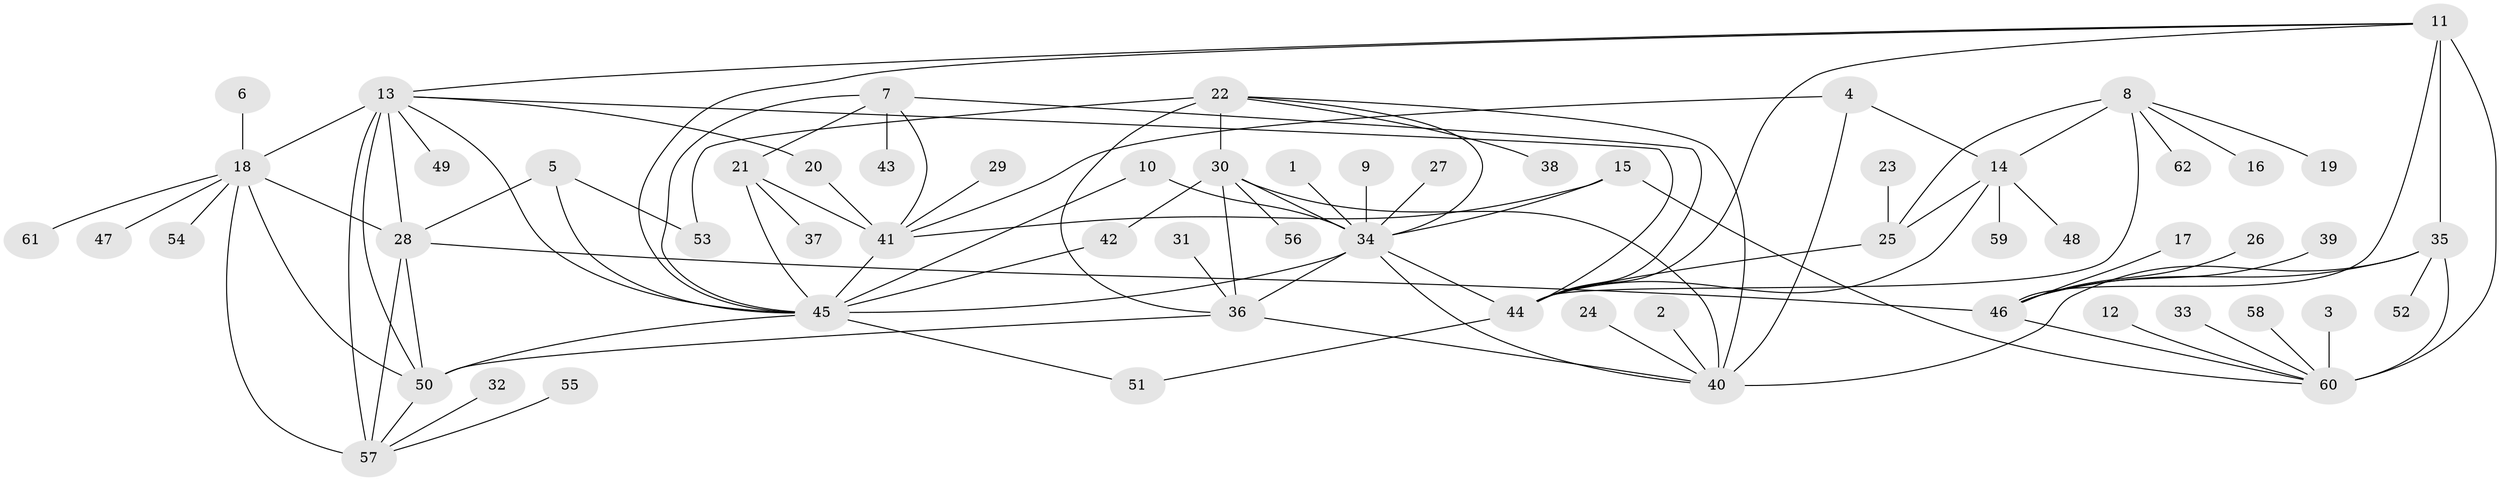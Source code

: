 // original degree distribution, {8: 0.024390243902439025, 6: 0.04878048780487805, 9: 0.06504065040650407, 10: 0.04065040650406504, 11: 0.032520325203252036, 5: 0.008130081300813009, 14: 0.008130081300813009, 7: 0.016260162601626018, 1: 0.5609756097560976, 2: 0.16260162601626016, 3: 0.032520325203252036}
// Generated by graph-tools (version 1.1) at 2025/02/03/09/25 03:02:36]
// undirected, 62 vertices, 100 edges
graph export_dot {
graph [start="1"]
  node [color=gray90,style=filled];
  1;
  2;
  3;
  4;
  5;
  6;
  7;
  8;
  9;
  10;
  11;
  12;
  13;
  14;
  15;
  16;
  17;
  18;
  19;
  20;
  21;
  22;
  23;
  24;
  25;
  26;
  27;
  28;
  29;
  30;
  31;
  32;
  33;
  34;
  35;
  36;
  37;
  38;
  39;
  40;
  41;
  42;
  43;
  44;
  45;
  46;
  47;
  48;
  49;
  50;
  51;
  52;
  53;
  54;
  55;
  56;
  57;
  58;
  59;
  60;
  61;
  62;
  1 -- 34 [weight=1.0];
  2 -- 40 [weight=1.0];
  3 -- 60 [weight=1.0];
  4 -- 14 [weight=1.0];
  4 -- 40 [weight=1.0];
  4 -- 41 [weight=1.0];
  5 -- 28 [weight=1.0];
  5 -- 45 [weight=1.0];
  5 -- 53 [weight=1.0];
  6 -- 18 [weight=1.0];
  7 -- 21 [weight=1.0];
  7 -- 41 [weight=2.0];
  7 -- 43 [weight=1.0];
  7 -- 44 [weight=1.0];
  7 -- 45 [weight=2.0];
  8 -- 14 [weight=1.0];
  8 -- 16 [weight=1.0];
  8 -- 19 [weight=1.0];
  8 -- 25 [weight=1.0];
  8 -- 44 [weight=3.0];
  8 -- 62 [weight=1.0];
  9 -- 34 [weight=1.0];
  10 -- 34 [weight=1.0];
  10 -- 45 [weight=1.0];
  11 -- 13 [weight=1.0];
  11 -- 35 [weight=2.0];
  11 -- 44 [weight=1.0];
  11 -- 45 [weight=1.0];
  11 -- 46 [weight=2.0];
  11 -- 60 [weight=4.0];
  12 -- 60 [weight=1.0];
  13 -- 18 [weight=2.0];
  13 -- 20 [weight=1.0];
  13 -- 28 [weight=2.0];
  13 -- 44 [weight=1.0];
  13 -- 45 [weight=1.0];
  13 -- 49 [weight=1.0];
  13 -- 50 [weight=2.0];
  13 -- 57 [weight=2.0];
  14 -- 25 [weight=1.0];
  14 -- 44 [weight=3.0];
  14 -- 48 [weight=1.0];
  14 -- 59 [weight=1.0];
  15 -- 34 [weight=1.0];
  15 -- 41 [weight=1.0];
  15 -- 60 [weight=1.0];
  17 -- 46 [weight=1.0];
  18 -- 28 [weight=1.0];
  18 -- 47 [weight=1.0];
  18 -- 50 [weight=1.0];
  18 -- 54 [weight=1.0];
  18 -- 57 [weight=1.0];
  18 -- 61 [weight=1.0];
  20 -- 41 [weight=1.0];
  21 -- 37 [weight=1.0];
  21 -- 41 [weight=2.0];
  21 -- 45 [weight=2.0];
  22 -- 30 [weight=2.0];
  22 -- 34 [weight=1.0];
  22 -- 36 [weight=1.0];
  22 -- 38 [weight=1.0];
  22 -- 40 [weight=1.0];
  22 -- 53 [weight=1.0];
  23 -- 25 [weight=1.0];
  24 -- 40 [weight=1.0];
  25 -- 44 [weight=3.0];
  26 -- 46 [weight=1.0];
  27 -- 34 [weight=1.0];
  28 -- 46 [weight=1.0];
  28 -- 50 [weight=1.0];
  28 -- 57 [weight=1.0];
  29 -- 41 [weight=1.0];
  30 -- 34 [weight=2.0];
  30 -- 36 [weight=2.0];
  30 -- 40 [weight=2.0];
  30 -- 42 [weight=1.0];
  30 -- 56 [weight=1.0];
  31 -- 36 [weight=1.0];
  32 -- 57 [weight=1.0];
  33 -- 60 [weight=1.0];
  34 -- 36 [weight=1.0];
  34 -- 40 [weight=1.0];
  34 -- 44 [weight=1.0];
  34 -- 45 [weight=1.0];
  35 -- 40 [weight=1.0];
  35 -- 46 [weight=1.0];
  35 -- 52 [weight=1.0];
  35 -- 60 [weight=2.0];
  36 -- 40 [weight=1.0];
  36 -- 50 [weight=1.0];
  39 -- 46 [weight=1.0];
  41 -- 45 [weight=4.0];
  42 -- 45 [weight=1.0];
  44 -- 51 [weight=1.0];
  45 -- 50 [weight=1.0];
  45 -- 51 [weight=1.0];
  46 -- 60 [weight=2.0];
  50 -- 57 [weight=1.0];
  55 -- 57 [weight=1.0];
  58 -- 60 [weight=1.0];
}
